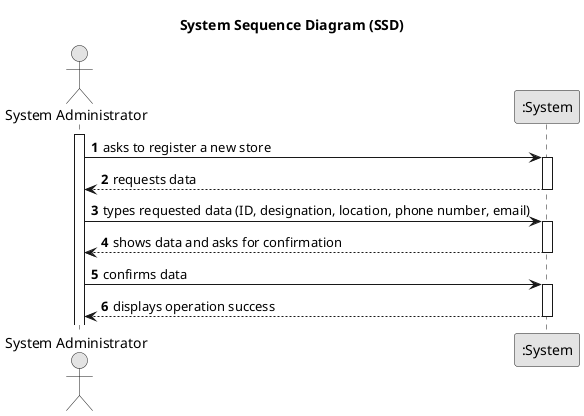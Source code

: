 @startuml
skinparam monochrome true
skinparam packageStyle rectangle
skinparam shadowing false

title System Sequence Diagram (SSD)

autonumber

actor "System Administrator" as Employee
participant ":System" as System

activate Employee

    Employee -> System : asks to register a new store
    activate System

        System --> Employee : requests data
    deactivate System

    Employee -> System : types requested data (ID, designation, location, phone number, email)
    activate System

        System --> Employee : shows data and asks for confirmation
    deactivate System


    Employee -> System : confirms data
    activate System

        System --> Employee : displays operation success
    deactivate System

@enduml